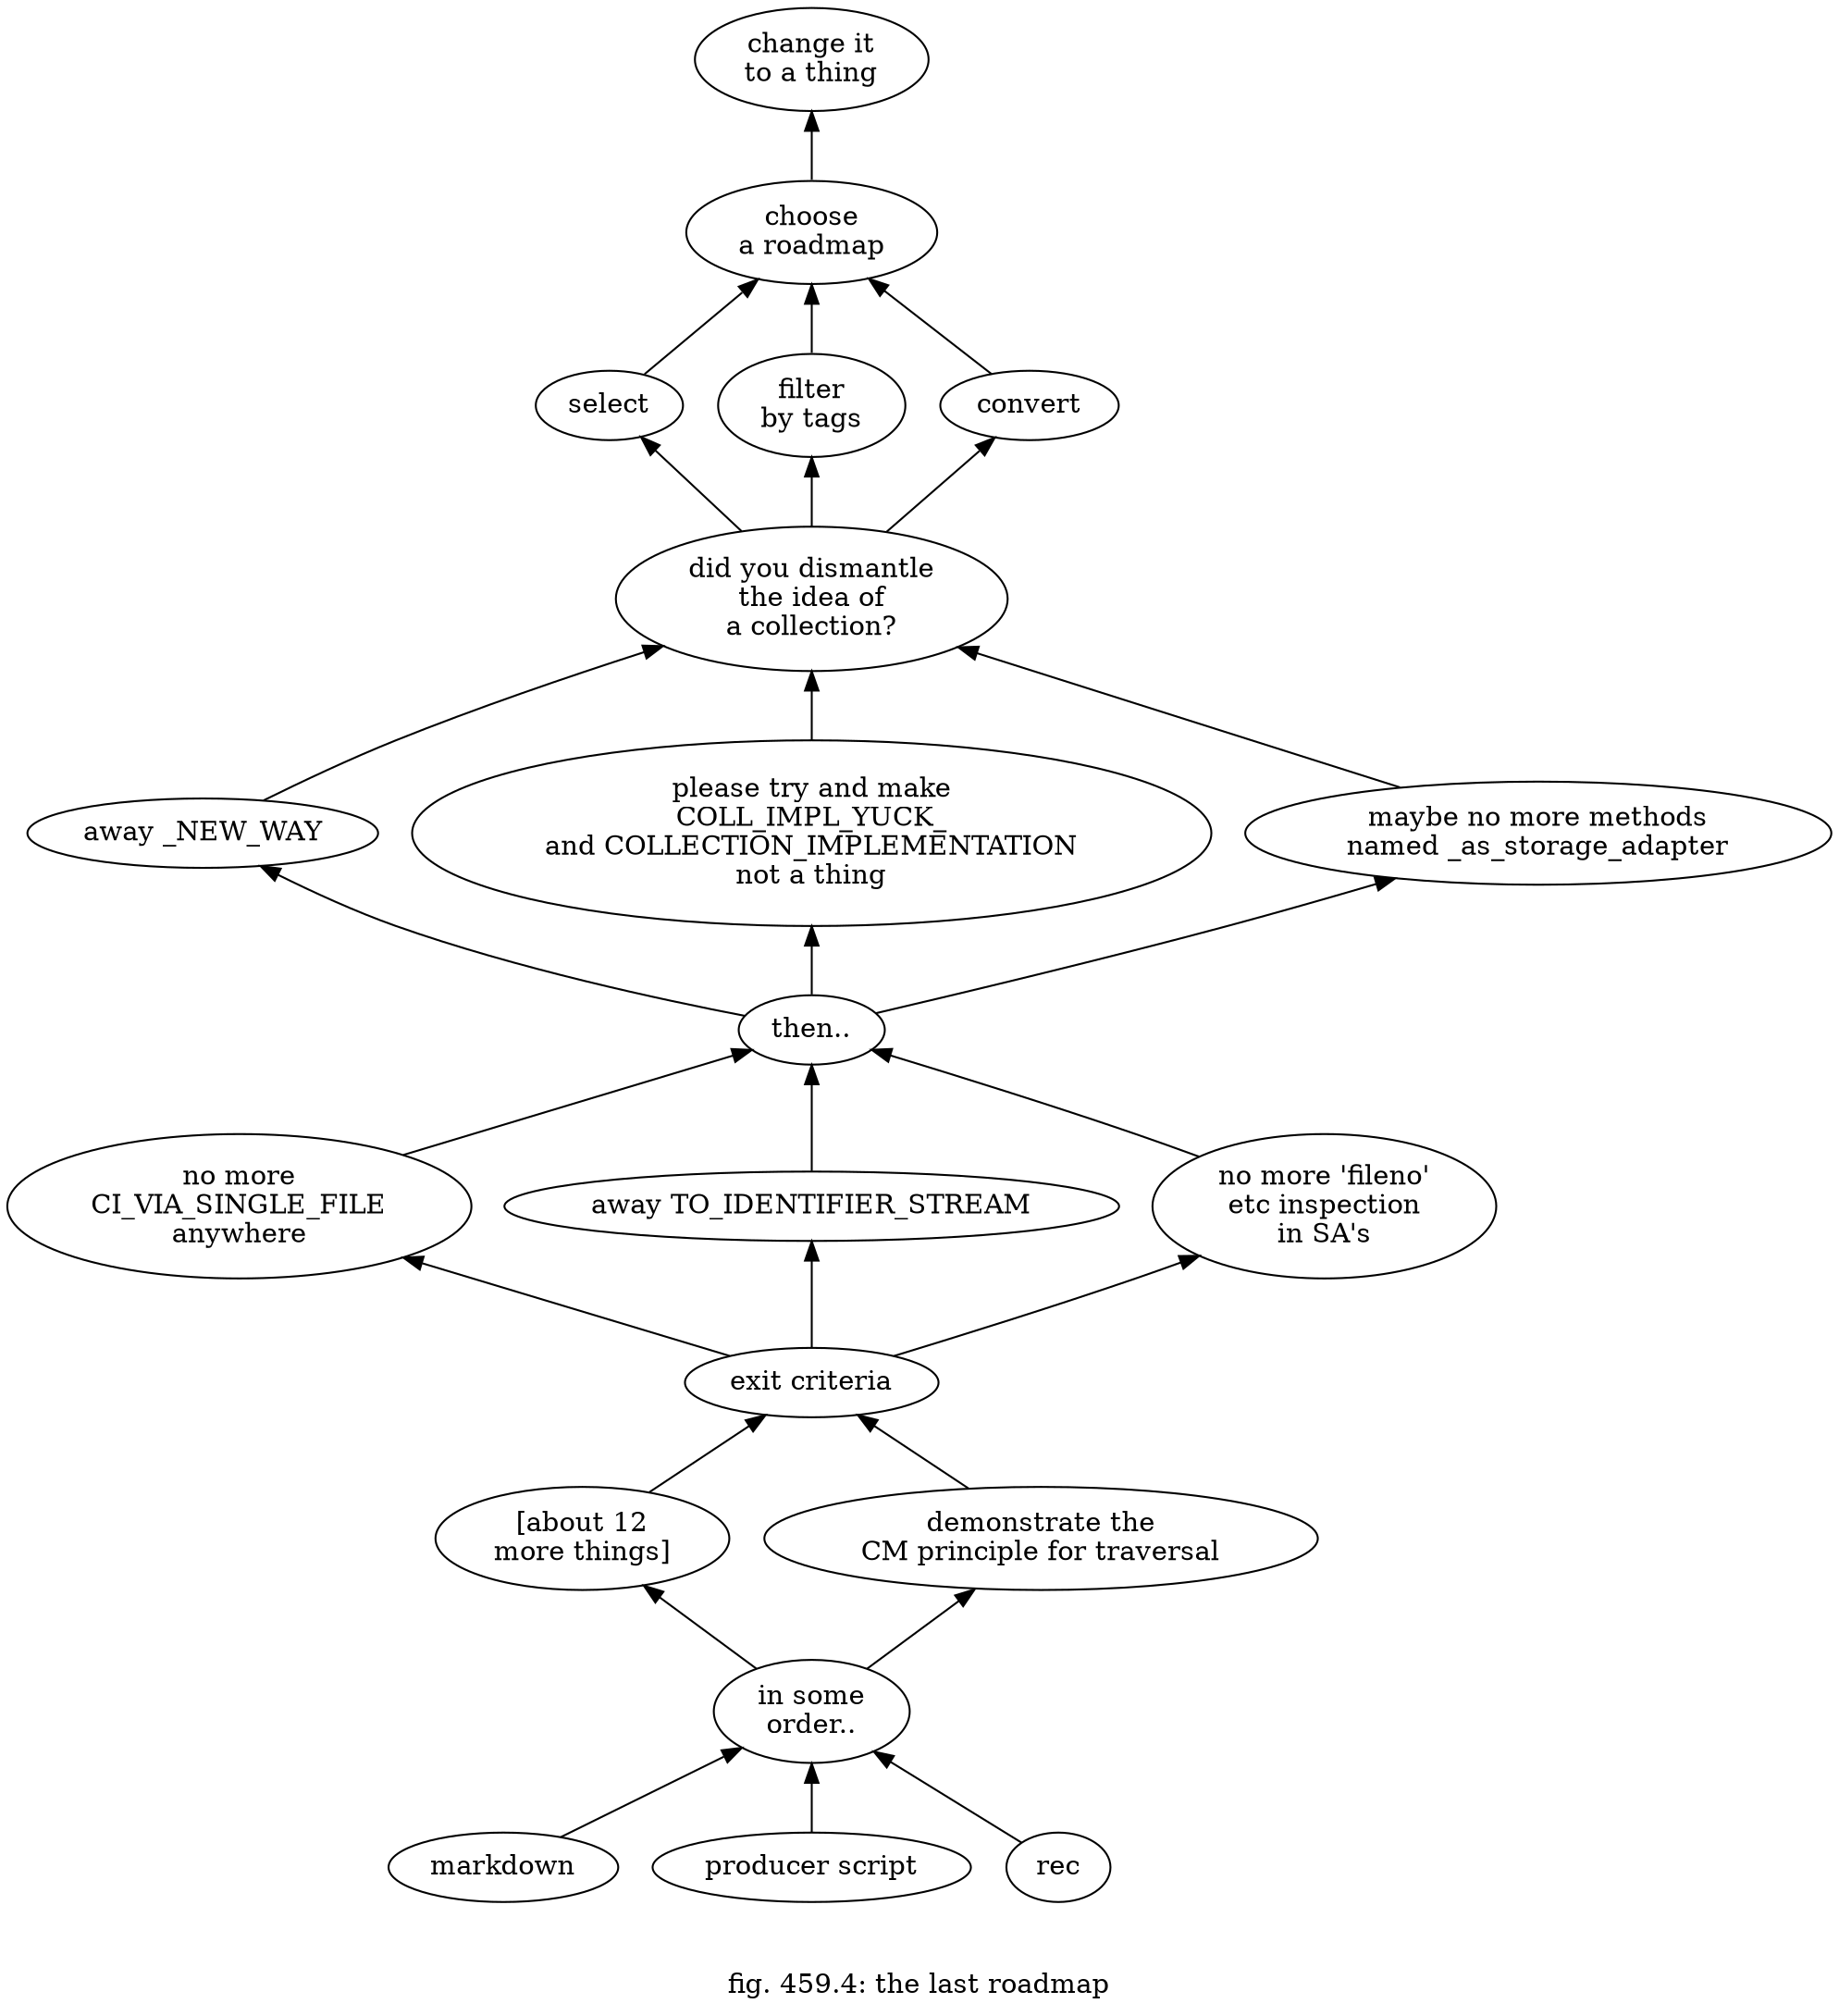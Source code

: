 digraph g {
label="\n
fig. 459.4: the last roadmap"
rankdir=BT
n5[label="change it\nto a thing"]
n4->n5
n4[label="choose\na roadmap"]
n3_C->n4
n3_B->n4
n3_A->n4
n3_C[label="select"]
n3_B[label="filter\nby tags"]
n3_A[label="convert"]
n2_50->n3_C
n2_50->n3_B
n2_50->n3_A
n2_50[label="did you dismantle\nthe idea of\na collection?"]
n2_26->n2_50
n2_25->n2_50
n2_17->n2_50
n2_26[label="away _NEW_WAY\n"]
n2_25[label="please try and make\nCOLL_IMPL_YUCK_
and COLLECTION_IMPLEMENTATION\nnot a thing"]
n2_17[label="maybe no more methods\nnamed _as_storage_adapter"]
n2->n2_26
n2->n2_25
n2->n2_17
n2[label="then.."]
n1_900->n2
n1_880->n2
n1_770->n2
n1_900[label="no more\nCI_VIA_SINGLE_FILE\nanywhere"]
n1_880[label="away TO_IDENTIFIER_STREAM"]
n1_770[label="no more 'fileno'\netc inspection\nin SA's"]
n1_750->n1_900
n1_750->n1_880
n1_750->n1_770
n1_750[label="exit criteria"]
n1_500->n1_750
n1_050->n1_750
n1_500[label="[about 12\nmore things]"]
n1_050[label="demonstrate the\nCM principle for traversal"]
n1->n1_500
n1->n1_050
n1[label="in some\norder.."]
n1_C->n1
n1_B->n1
n1_A->n1
n1_C[label="markdown"]
n1_B[label="producer script"]
n1_A[label="rec"]
}
/*
# #born
*/
